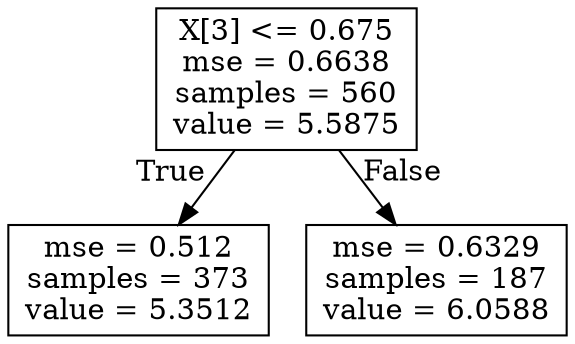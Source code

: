 digraph Tree {
node [shape=box] ;
0 [label="X[3] <= 0.675\nmse = 0.6638\nsamples = 560\nvalue = 5.5875"] ;
1 [label="mse = 0.512\nsamples = 373\nvalue = 5.3512"] ;
0 -> 1 [labeldistance=2.5, labelangle=45, headlabel="True"] ;
2 [label="mse = 0.6329\nsamples = 187\nvalue = 6.0588"] ;
0 -> 2 [labeldistance=2.5, labelangle=-45, headlabel="False"] ;
}